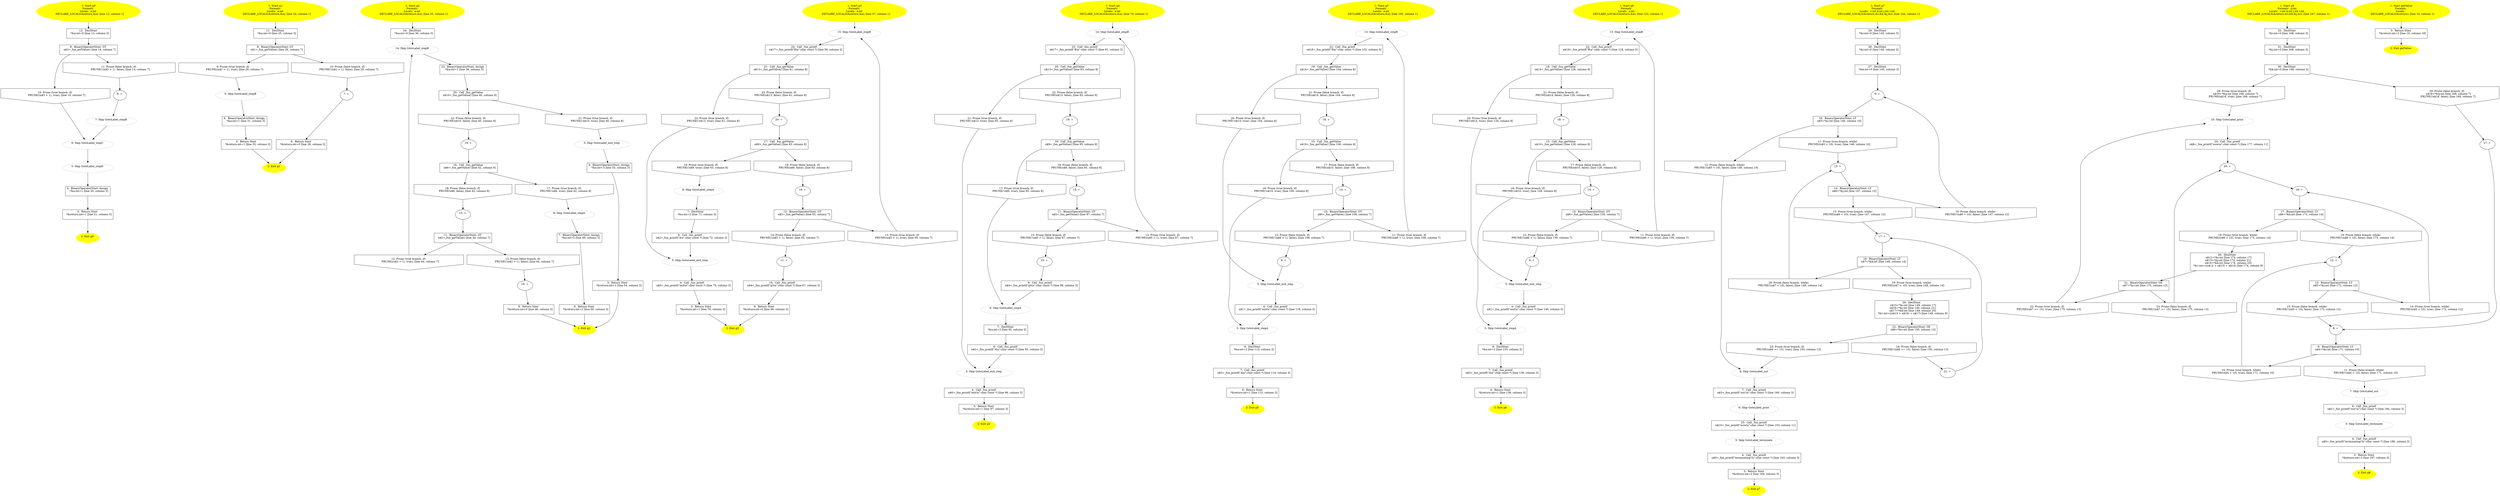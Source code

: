 /* @generated */
digraph cfg {
"g0.8ac829e3bb8338d74cfb45ebe834d8e1_1" [label="1: Start g0\nFormals: \nLocals:  a:int \n   DECLARE_LOCALS(&return,&a); [line 12, column 1]\n " color=yellow style=filled]
	

	 "g0.8ac829e3bb8338d74cfb45ebe834d8e1_1" -> "g0.8ac829e3bb8338d74cfb45ebe834d8e1_12" ;
"g0.8ac829e3bb8338d74cfb45ebe834d8e1_2" [label="2: Exit g0 \n  " color=yellow style=filled]
	

"g0.8ac829e3bb8338d74cfb45ebe834d8e1_3" [label="3:  Return Stmt \n   *&return:int=1 [line 21, column 3]\n " shape="box"]
	

	 "g0.8ac829e3bb8338d74cfb45ebe834d8e1_3" -> "g0.8ac829e3bb8338d74cfb45ebe834d8e1_2" ;
"g0.8ac829e3bb8338d74cfb45ebe834d8e1_4" [label="4:  BinaryOperatorStmt: Assign \n   *&a:int=1 [line 20, column 3]\n " shape="box"]
	

	 "g0.8ac829e3bb8338d74cfb45ebe834d8e1_4" -> "g0.8ac829e3bb8338d74cfb45ebe834d8e1_3" ;
"g0.8ac829e3bb8338d74cfb45ebe834d8e1_5" [label="5: Skip GotoLabel_stepD \n  " color="gray"]
	

	 "g0.8ac829e3bb8338d74cfb45ebe834d8e1_5" -> "g0.8ac829e3bb8338d74cfb45ebe834d8e1_4" ;
"g0.8ac829e3bb8338d74cfb45ebe834d8e1_6" [label="6: Skip GotoLabel_stepC \n  " color="gray"]
	

	 "g0.8ac829e3bb8338d74cfb45ebe834d8e1_6" -> "g0.8ac829e3bb8338d74cfb45ebe834d8e1_5" ;
"g0.8ac829e3bb8338d74cfb45ebe834d8e1_7" [label="7: Skip GotoLabel_stepB \n  " color="gray"]
	

	 "g0.8ac829e3bb8338d74cfb45ebe834d8e1_7" -> "g0.8ac829e3bb8338d74cfb45ebe834d8e1_6" ;
"g0.8ac829e3bb8338d74cfb45ebe834d8e1_8" [label="8: + \n  " ]
	

	 "g0.8ac829e3bb8338d74cfb45ebe834d8e1_8" -> "g0.8ac829e3bb8338d74cfb45ebe834d8e1_7" ;
"g0.8ac829e3bb8338d74cfb45ebe834d8e1_9" [label="9:  BinaryOperatorStmt: GT \n   n$3=_fun_getValue() [line 14, column 7]\n " shape="box"]
	

	 "g0.8ac829e3bb8338d74cfb45ebe834d8e1_9" -> "g0.8ac829e3bb8338d74cfb45ebe834d8e1_10" ;
	 "g0.8ac829e3bb8338d74cfb45ebe834d8e1_9" -> "g0.8ac829e3bb8338d74cfb45ebe834d8e1_11" ;
"g0.8ac829e3bb8338d74cfb45ebe834d8e1_10" [label="10: Prune (true branch, if) \n   PRUNE((n$3 > 1), true); [line 14, column 7]\n " shape="invhouse"]
	

	 "g0.8ac829e3bb8338d74cfb45ebe834d8e1_10" -> "g0.8ac829e3bb8338d74cfb45ebe834d8e1_6" ;
"g0.8ac829e3bb8338d74cfb45ebe834d8e1_11" [label="11: Prune (false branch, if) \n   PRUNE(!(n$3 > 1), false); [line 14, column 7]\n " shape="invhouse"]
	

	 "g0.8ac829e3bb8338d74cfb45ebe834d8e1_11" -> "g0.8ac829e3bb8338d74cfb45ebe834d8e1_8" ;
"g0.8ac829e3bb8338d74cfb45ebe834d8e1_12" [label="12:  DeclStmt \n   *&a:int=0 [line 13, column 3]\n " shape="box"]
	

	 "g0.8ac829e3bb8338d74cfb45ebe834d8e1_12" -> "g0.8ac829e3bb8338d74cfb45ebe834d8e1_9" ;
"g1.0120a4f9196a5f9eb9f523f31f914da7_1" [label="1: Start g1\nFormals: \nLocals:  a:int \n   DECLARE_LOCALS(&return,&a); [line 24, column 1]\n " color=yellow style=filled]
	

	 "g1.0120a4f9196a5f9eb9f523f31f914da7_1" -> "g1.0120a4f9196a5f9eb9f523f31f914da7_11" ;
"g1.0120a4f9196a5f9eb9f523f31f914da7_2" [label="2: Exit g1 \n  " color=yellow style=filled]
	

"g1.0120a4f9196a5f9eb9f523f31f914da7_3" [label="3:  Return Stmt \n   *&return:int=1 [line 32, column 3]\n " shape="box"]
	

	 "g1.0120a4f9196a5f9eb9f523f31f914da7_3" -> "g1.0120a4f9196a5f9eb9f523f31f914da7_2" ;
"g1.0120a4f9196a5f9eb9f523f31f914da7_4" [label="4:  BinaryOperatorStmt: Assign \n   *&a:int=1 [line 31, column 3]\n " shape="box"]
	

	 "g1.0120a4f9196a5f9eb9f523f31f914da7_4" -> "g1.0120a4f9196a5f9eb9f523f31f914da7_3" ;
"g1.0120a4f9196a5f9eb9f523f31f914da7_5" [label="5: Skip GotoLabel_stepB \n  " color="gray"]
	

	 "g1.0120a4f9196a5f9eb9f523f31f914da7_5" -> "g1.0120a4f9196a5f9eb9f523f31f914da7_4" ;
"g1.0120a4f9196a5f9eb9f523f31f914da7_6" [label="6:  Return Stmt \n   *&return:int=0 [line 28, column 3]\n " shape="box"]
	

	 "g1.0120a4f9196a5f9eb9f523f31f914da7_6" -> "g1.0120a4f9196a5f9eb9f523f31f914da7_2" ;
"g1.0120a4f9196a5f9eb9f523f31f914da7_7" [label="7: + \n  " ]
	

	 "g1.0120a4f9196a5f9eb9f523f31f914da7_7" -> "g1.0120a4f9196a5f9eb9f523f31f914da7_6" ;
"g1.0120a4f9196a5f9eb9f523f31f914da7_8" [label="8:  BinaryOperatorStmt: GT \n   n$1=_fun_getValue() [line 26, column 7]\n " shape="box"]
	

	 "g1.0120a4f9196a5f9eb9f523f31f914da7_8" -> "g1.0120a4f9196a5f9eb9f523f31f914da7_9" ;
	 "g1.0120a4f9196a5f9eb9f523f31f914da7_8" -> "g1.0120a4f9196a5f9eb9f523f31f914da7_10" ;
"g1.0120a4f9196a5f9eb9f523f31f914da7_9" [label="9: Prune (true branch, if) \n   PRUNE((n$1 > 1), true); [line 26, column 7]\n " shape="invhouse"]
	

	 "g1.0120a4f9196a5f9eb9f523f31f914da7_9" -> "g1.0120a4f9196a5f9eb9f523f31f914da7_5" ;
"g1.0120a4f9196a5f9eb9f523f31f914da7_10" [label="10: Prune (false branch, if) \n   PRUNE(!(n$1 > 1), false); [line 26, column 7]\n " shape="invhouse"]
	

	 "g1.0120a4f9196a5f9eb9f523f31f914da7_10" -> "g1.0120a4f9196a5f9eb9f523f31f914da7_7" ;
"g1.0120a4f9196a5f9eb9f523f31f914da7_11" [label="11:  DeclStmt \n   *&a:int=0 [line 25, column 3]\n " shape="box"]
	

	 "g1.0120a4f9196a5f9eb9f523f31f914da7_11" -> "g1.0120a4f9196a5f9eb9f523f31f914da7_8" ;
"g2.e1c80488853d86ab9d6decfe30d8930f_1" [label="1: Start g2\nFormals: \nLocals:  a:int \n   DECLARE_LOCALS(&return,&a); [line 35, column 1]\n " color=yellow style=filled]
	

	 "g2.e1c80488853d86ab9d6decfe30d8930f_1" -> "g2.e1c80488853d86ab9d6decfe30d8930f_24" ;
"g2.e1c80488853d86ab9d6decfe30d8930f_2" [label="2: Exit g2 \n  " color=yellow style=filled]
	

"g2.e1c80488853d86ab9d6decfe30d8930f_3" [label="3:  Return Stmt \n   *&return:int=1 [line 54, column 3]\n " shape="box"]
	

	 "g2.e1c80488853d86ab9d6decfe30d8930f_3" -> "g2.e1c80488853d86ab9d6decfe30d8930f_2" ;
"g2.e1c80488853d86ab9d6decfe30d8930f_4" [label="4:  BinaryOperatorStmt: Assign \n   *&a:int=3 [line 53, column 3]\n " shape="box"]
	

	 "g2.e1c80488853d86ab9d6decfe30d8930f_4" -> "g2.e1c80488853d86ab9d6decfe30d8930f_3" ;
"g2.e1c80488853d86ab9d6decfe30d8930f_5" [label="5: Skip GotoLabel_exit_step \n  " color="gray"]
	

	 "g2.e1c80488853d86ab9d6decfe30d8930f_5" -> "g2.e1c80488853d86ab9d6decfe30d8930f_4" ;
"g2.e1c80488853d86ab9d6decfe30d8930f_6" [label="6:  Return Stmt \n   *&return:int=2 [line 50, column 3]\n " shape="box"]
	

	 "g2.e1c80488853d86ab9d6decfe30d8930f_6" -> "g2.e1c80488853d86ab9d6decfe30d8930f_2" ;
"g2.e1c80488853d86ab9d6decfe30d8930f_7" [label="7:  BinaryOperatorStmt: Assign \n   *&a:int=2 [line 49, column 3]\n " shape="box"]
	

	 "g2.e1c80488853d86ab9d6decfe30d8930f_7" -> "g2.e1c80488853d86ab9d6decfe30d8930f_6" ;
"g2.e1c80488853d86ab9d6decfe30d8930f_8" [label="8: Skip GotoLabel_stepA \n  " color="gray"]
	

	 "g2.e1c80488853d86ab9d6decfe30d8930f_8" -> "g2.e1c80488853d86ab9d6decfe30d8930f_7" ;
"g2.e1c80488853d86ab9d6decfe30d8930f_9" [label="9:  Return Stmt \n   *&return:int=0 [line 46, column 3]\n " shape="box"]
	

	 "g2.e1c80488853d86ab9d6decfe30d8930f_9" -> "g2.e1c80488853d86ab9d6decfe30d8930f_2" ;
"g2.e1c80488853d86ab9d6decfe30d8930f_10" [label="10: + \n  " ]
	

	 "g2.e1c80488853d86ab9d6decfe30d8930f_10" -> "g2.e1c80488853d86ab9d6decfe30d8930f_9" ;
"g2.e1c80488853d86ab9d6decfe30d8930f_11" [label="11:  BinaryOperatorStmt: GT \n   n$2=_fun_getValue() [line 44, column 7]\n " shape="box"]
	

	 "g2.e1c80488853d86ab9d6decfe30d8930f_11" -> "g2.e1c80488853d86ab9d6decfe30d8930f_12" ;
	 "g2.e1c80488853d86ab9d6decfe30d8930f_11" -> "g2.e1c80488853d86ab9d6decfe30d8930f_13" ;
"g2.e1c80488853d86ab9d6decfe30d8930f_12" [label="12: Prune (true branch, if) \n   PRUNE((n$2 > 1), true); [line 44, column 7]\n " shape="invhouse"]
	

	 "g2.e1c80488853d86ab9d6decfe30d8930f_12" -> "g2.e1c80488853d86ab9d6decfe30d8930f_14" ;
"g2.e1c80488853d86ab9d6decfe30d8930f_13" [label="13: Prune (false branch, if) \n   PRUNE(!(n$2 > 1), false); [line 44, column 7]\n " shape="invhouse"]
	

	 "g2.e1c80488853d86ab9d6decfe30d8930f_13" -> "g2.e1c80488853d86ab9d6decfe30d8930f_10" ;
"g2.e1c80488853d86ab9d6decfe30d8930f_14" [label="14: Skip GotoLabel_stepB \n  " color="gray"]
	

	 "g2.e1c80488853d86ab9d6decfe30d8930f_14" -> "g2.e1c80488853d86ab9d6decfe30d8930f_23" ;
"g2.e1c80488853d86ab9d6decfe30d8930f_15" [label="15: + \n  " ]
	

	 "g2.e1c80488853d86ab9d6decfe30d8930f_15" -> "g2.e1c80488853d86ab9d6decfe30d8930f_11" ;
"g2.e1c80488853d86ab9d6decfe30d8930f_16" [label="16:  Call _fun_getValue \n   n$6=_fun_getValue() [line 42, column 8]\n " shape="box"]
	

	 "g2.e1c80488853d86ab9d6decfe30d8930f_16" -> "g2.e1c80488853d86ab9d6decfe30d8930f_17" ;
	 "g2.e1c80488853d86ab9d6decfe30d8930f_16" -> "g2.e1c80488853d86ab9d6decfe30d8930f_18" ;
"g2.e1c80488853d86ab9d6decfe30d8930f_17" [label="17: Prune (true branch, if) \n   PRUNE(!n$6, true); [line 42, column 8]\n " shape="invhouse"]
	

	 "g2.e1c80488853d86ab9d6decfe30d8930f_17" -> "g2.e1c80488853d86ab9d6decfe30d8930f_8" ;
"g2.e1c80488853d86ab9d6decfe30d8930f_18" [label="18: Prune (false branch, if) \n   PRUNE(n$6, false); [line 42, column 8]\n " shape="invhouse"]
	

	 "g2.e1c80488853d86ab9d6decfe30d8930f_18" -> "g2.e1c80488853d86ab9d6decfe30d8930f_15" ;
"g2.e1c80488853d86ab9d6decfe30d8930f_19" [label="19: + \n  " ]
	

	 "g2.e1c80488853d86ab9d6decfe30d8930f_19" -> "g2.e1c80488853d86ab9d6decfe30d8930f_16" ;
"g2.e1c80488853d86ab9d6decfe30d8930f_20" [label="20:  Call _fun_getValue \n   n$10=_fun_getValue() [line 40, column 8]\n " shape="box"]
	

	 "g2.e1c80488853d86ab9d6decfe30d8930f_20" -> "g2.e1c80488853d86ab9d6decfe30d8930f_21" ;
	 "g2.e1c80488853d86ab9d6decfe30d8930f_20" -> "g2.e1c80488853d86ab9d6decfe30d8930f_22" ;
"g2.e1c80488853d86ab9d6decfe30d8930f_21" [label="21: Prune (true branch, if) \n   PRUNE(!n$10, true); [line 40, column 8]\n " shape="invhouse"]
	

	 "g2.e1c80488853d86ab9d6decfe30d8930f_21" -> "g2.e1c80488853d86ab9d6decfe30d8930f_5" ;
"g2.e1c80488853d86ab9d6decfe30d8930f_22" [label="22: Prune (false branch, if) \n   PRUNE(n$10, false); [line 40, column 8]\n " shape="invhouse"]
	

	 "g2.e1c80488853d86ab9d6decfe30d8930f_22" -> "g2.e1c80488853d86ab9d6decfe30d8930f_19" ;
"g2.e1c80488853d86ab9d6decfe30d8930f_23" [label="23:  BinaryOperatorStmt: Assign \n   *&a:int=1 [line 38, column 3]\n " shape="box"]
	

	 "g2.e1c80488853d86ab9d6decfe30d8930f_23" -> "g2.e1c80488853d86ab9d6decfe30d8930f_20" ;
"g2.e1c80488853d86ab9d6decfe30d8930f_24" [label="24:  DeclStmt \n   *&a:int=0 [line 36, column 3]\n " shape="box"]
	

	 "g2.e1c80488853d86ab9d6decfe30d8930f_24" -> "g2.e1c80488853d86ab9d6decfe30d8930f_14" ;
"g3.8a9fd7dfda802921fdc4079f9a528ce8_1" [label="1: Start g3\nFormals: \nLocals:  a:int \n   DECLARE_LOCALS(&return,&a); [line 57, column 1]\n " color=yellow style=filled]
	

	 "g3.8a9fd7dfda802921fdc4079f9a528ce8_1" -> "g3.8a9fd7dfda802921fdc4079f9a528ce8_15" ;
"g3.8a9fd7dfda802921fdc4079f9a528ce8_2" [label="2: Exit g3 \n  " color=yellow style=filled]
	

"g3.8a9fd7dfda802921fdc4079f9a528ce8_3" [label="3:  Return Stmt \n   *&return:int=1 [line 76, column 3]\n " shape="box"]
	

	 "g3.8a9fd7dfda802921fdc4079f9a528ce8_3" -> "g3.8a9fd7dfda802921fdc4079f9a528ce8_2" ;
"g3.8a9fd7dfda802921fdc4079f9a528ce8_4" [label="4:  Call _fun_printf \n   n$0=_fun_printf(\"exit\\n\":char const *) [line 75, column 3]\n " shape="box"]
	

	 "g3.8a9fd7dfda802921fdc4079f9a528ce8_4" -> "g3.8a9fd7dfda802921fdc4079f9a528ce8_3" ;
"g3.8a9fd7dfda802921fdc4079f9a528ce8_5" [label="5: Skip GotoLabel_exit_step \n  " color="gray"]
	

	 "g3.8a9fd7dfda802921fdc4079f9a528ce8_5" -> "g3.8a9fd7dfda802921fdc4079f9a528ce8_4" ;
"g3.8a9fd7dfda802921fdc4079f9a528ce8_6" [label="6:  Call _fun_printf \n   n$2=_fun_printf(\"A\\n\":char const *) [line 72, column 3]\n " shape="box"]
	

	 "g3.8a9fd7dfda802921fdc4079f9a528ce8_6" -> "g3.8a9fd7dfda802921fdc4079f9a528ce8_5" ;
"g3.8a9fd7dfda802921fdc4079f9a528ce8_7" [label="7:  DeclStmt \n   *&a:int=2 [line 71, column 3]\n " shape="box"]
	

	 "g3.8a9fd7dfda802921fdc4079f9a528ce8_7" -> "g3.8a9fd7dfda802921fdc4079f9a528ce8_6" ;
"g3.8a9fd7dfda802921fdc4079f9a528ce8_8" [label="8: Skip GotoLabel_stepA \n  " color="gray"]
	

	 "g3.8a9fd7dfda802921fdc4079f9a528ce8_8" -> "g3.8a9fd7dfda802921fdc4079f9a528ce8_7" ;
"g3.8a9fd7dfda802921fdc4079f9a528ce8_9" [label="9:  Return Stmt \n   *&return:int=0 [line 68, column 3]\n " shape="box"]
	

	 "g3.8a9fd7dfda802921fdc4079f9a528ce8_9" -> "g3.8a9fd7dfda802921fdc4079f9a528ce8_2" ;
"g3.8a9fd7dfda802921fdc4079f9a528ce8_10" [label="10:  Call _fun_printf \n   n$4=_fun_printf(\"g3\\n\":char const *) [line 67, column 3]\n " shape="box"]
	

	 "g3.8a9fd7dfda802921fdc4079f9a528ce8_10" -> "g3.8a9fd7dfda802921fdc4079f9a528ce8_9" ;
"g3.8a9fd7dfda802921fdc4079f9a528ce8_11" [label="11: + \n  " ]
	

	 "g3.8a9fd7dfda802921fdc4079f9a528ce8_11" -> "g3.8a9fd7dfda802921fdc4079f9a528ce8_10" ;
"g3.8a9fd7dfda802921fdc4079f9a528ce8_12" [label="12:  BinaryOperatorStmt: GT \n   n$5=_fun_getValue() [line 65, column 7]\n " shape="box"]
	

	 "g3.8a9fd7dfda802921fdc4079f9a528ce8_12" -> "g3.8a9fd7dfda802921fdc4079f9a528ce8_13" ;
	 "g3.8a9fd7dfda802921fdc4079f9a528ce8_12" -> "g3.8a9fd7dfda802921fdc4079f9a528ce8_14" ;
"g3.8a9fd7dfda802921fdc4079f9a528ce8_13" [label="13: Prune (true branch, if) \n   PRUNE((n$5 > 1), true); [line 65, column 7]\n " shape="invhouse"]
	

	 "g3.8a9fd7dfda802921fdc4079f9a528ce8_13" -> "g3.8a9fd7dfda802921fdc4079f9a528ce8_15" ;
"g3.8a9fd7dfda802921fdc4079f9a528ce8_14" [label="14: Prune (false branch, if) \n   PRUNE(!(n$5 > 1), false); [line 65, column 7]\n " shape="invhouse"]
	

	 "g3.8a9fd7dfda802921fdc4079f9a528ce8_14" -> "g3.8a9fd7dfda802921fdc4079f9a528ce8_11" ;
"g3.8a9fd7dfda802921fdc4079f9a528ce8_15" [label="15: Skip GotoLabel_stepB \n  " color="gray"]
	

	 "g3.8a9fd7dfda802921fdc4079f9a528ce8_15" -> "g3.8a9fd7dfda802921fdc4079f9a528ce8_24" ;
"g3.8a9fd7dfda802921fdc4079f9a528ce8_16" [label="16: + \n  " ]
	

	 "g3.8a9fd7dfda802921fdc4079f9a528ce8_16" -> "g3.8a9fd7dfda802921fdc4079f9a528ce8_12" ;
"g3.8a9fd7dfda802921fdc4079f9a528ce8_17" [label="17:  Call _fun_getValue \n   n$9=_fun_getValue() [line 63, column 8]\n " shape="box"]
	

	 "g3.8a9fd7dfda802921fdc4079f9a528ce8_17" -> "g3.8a9fd7dfda802921fdc4079f9a528ce8_18" ;
	 "g3.8a9fd7dfda802921fdc4079f9a528ce8_17" -> "g3.8a9fd7dfda802921fdc4079f9a528ce8_19" ;
"g3.8a9fd7dfda802921fdc4079f9a528ce8_18" [label="18: Prune (true branch, if) \n   PRUNE(!n$9, true); [line 63, column 8]\n " shape="invhouse"]
	

	 "g3.8a9fd7dfda802921fdc4079f9a528ce8_18" -> "g3.8a9fd7dfda802921fdc4079f9a528ce8_8" ;
"g3.8a9fd7dfda802921fdc4079f9a528ce8_19" [label="19: Prune (false branch, if) \n   PRUNE(n$9, false); [line 63, column 8]\n " shape="invhouse"]
	

	 "g3.8a9fd7dfda802921fdc4079f9a528ce8_19" -> "g3.8a9fd7dfda802921fdc4079f9a528ce8_16" ;
"g3.8a9fd7dfda802921fdc4079f9a528ce8_20" [label="20: + \n  " ]
	

	 "g3.8a9fd7dfda802921fdc4079f9a528ce8_20" -> "g3.8a9fd7dfda802921fdc4079f9a528ce8_17" ;
"g3.8a9fd7dfda802921fdc4079f9a528ce8_21" [label="21:  Call _fun_getValue \n   n$13=_fun_getValue() [line 61, column 8]\n " shape="box"]
	

	 "g3.8a9fd7dfda802921fdc4079f9a528ce8_21" -> "g3.8a9fd7dfda802921fdc4079f9a528ce8_22" ;
	 "g3.8a9fd7dfda802921fdc4079f9a528ce8_21" -> "g3.8a9fd7dfda802921fdc4079f9a528ce8_23" ;
"g3.8a9fd7dfda802921fdc4079f9a528ce8_22" [label="22: Prune (true branch, if) \n   PRUNE(!n$13, true); [line 61, column 8]\n " shape="invhouse"]
	

	 "g3.8a9fd7dfda802921fdc4079f9a528ce8_22" -> "g3.8a9fd7dfda802921fdc4079f9a528ce8_5" ;
"g3.8a9fd7dfda802921fdc4079f9a528ce8_23" [label="23: Prune (false branch, if) \n   PRUNE(n$13, false); [line 61, column 8]\n " shape="invhouse"]
	

	 "g3.8a9fd7dfda802921fdc4079f9a528ce8_23" -> "g3.8a9fd7dfda802921fdc4079f9a528ce8_20" ;
"g3.8a9fd7dfda802921fdc4079f9a528ce8_24" [label="24:  Call _fun_printf \n   n$17=_fun_printf(\"B\\n\":char const *) [line 59, column 3]\n " shape="box"]
	

	 "g3.8a9fd7dfda802921fdc4079f9a528ce8_24" -> "g3.8a9fd7dfda802921fdc4079f9a528ce8_21" ;
"g4.b0b5c8f28ad7834e70a958a8882fa59a_1" [label="1: Start g4\nFormals: \nLocals:  a:int \n   DECLARE_LOCALS(&return,&a); [line 79, column 1]\n " color=yellow style=filled]
	

	 "g4.b0b5c8f28ad7834e70a958a8882fa59a_1" -> "g4.b0b5c8f28ad7834e70a958a8882fa59a_14" ;
"g4.b0b5c8f28ad7834e70a958a8882fa59a_2" [label="2: Exit g4 \n  " color=yellow style=filled]
	

"g4.b0b5c8f28ad7834e70a958a8882fa59a_3" [label="3:  Return Stmt \n   *&return:int=1 [line 97, column 3]\n " shape="box"]
	

	 "g4.b0b5c8f28ad7834e70a958a8882fa59a_3" -> "g4.b0b5c8f28ad7834e70a958a8882fa59a_2" ;
"g4.b0b5c8f28ad7834e70a958a8882fa59a_4" [label="4:  Call _fun_printf \n   n$0=_fun_printf(\"exit\\n\":char const *) [line 96, column 3]\n " shape="box"]
	

	 "g4.b0b5c8f28ad7834e70a958a8882fa59a_4" -> "g4.b0b5c8f28ad7834e70a958a8882fa59a_3" ;
"g4.b0b5c8f28ad7834e70a958a8882fa59a_5" [label="5: Skip GotoLabel_exit_step \n  " color="gray"]
	

	 "g4.b0b5c8f28ad7834e70a958a8882fa59a_5" -> "g4.b0b5c8f28ad7834e70a958a8882fa59a_4" ;
"g4.b0b5c8f28ad7834e70a958a8882fa59a_6" [label="6:  Call _fun_printf \n   n$2=_fun_printf(\"A\\n\":char const *) [line 93, column 3]\n " shape="box"]
	

	 "g4.b0b5c8f28ad7834e70a958a8882fa59a_6" -> "g4.b0b5c8f28ad7834e70a958a8882fa59a_5" ;
"g4.b0b5c8f28ad7834e70a958a8882fa59a_7" [label="7:  DeclStmt \n   *&a:int=2 [line 92, column 3]\n " shape="box"]
	

	 "g4.b0b5c8f28ad7834e70a958a8882fa59a_7" -> "g4.b0b5c8f28ad7834e70a958a8882fa59a_6" ;
"g4.b0b5c8f28ad7834e70a958a8882fa59a_8" [label="8: Skip GotoLabel_stepA \n  " color="gray"]
	

	 "g4.b0b5c8f28ad7834e70a958a8882fa59a_8" -> "g4.b0b5c8f28ad7834e70a958a8882fa59a_7" ;
"g4.b0b5c8f28ad7834e70a958a8882fa59a_9" [label="9:  Call _fun_printf \n   n$4=_fun_printf(\"g4\\n\":char const *) [line 89, column 3]\n " shape="box"]
	

	 "g4.b0b5c8f28ad7834e70a958a8882fa59a_9" -> "g4.b0b5c8f28ad7834e70a958a8882fa59a_8" ;
"g4.b0b5c8f28ad7834e70a958a8882fa59a_10" [label="10: + \n  " ]
	

	 "g4.b0b5c8f28ad7834e70a958a8882fa59a_10" -> "g4.b0b5c8f28ad7834e70a958a8882fa59a_9" ;
"g4.b0b5c8f28ad7834e70a958a8882fa59a_11" [label="11:  BinaryOperatorStmt: GT \n   n$5=_fun_getValue() [line 87, column 7]\n " shape="box"]
	

	 "g4.b0b5c8f28ad7834e70a958a8882fa59a_11" -> "g4.b0b5c8f28ad7834e70a958a8882fa59a_12" ;
	 "g4.b0b5c8f28ad7834e70a958a8882fa59a_11" -> "g4.b0b5c8f28ad7834e70a958a8882fa59a_13" ;
"g4.b0b5c8f28ad7834e70a958a8882fa59a_12" [label="12: Prune (true branch, if) \n   PRUNE((n$5 > 1), true); [line 87, column 7]\n " shape="invhouse"]
	

	 "g4.b0b5c8f28ad7834e70a958a8882fa59a_12" -> "g4.b0b5c8f28ad7834e70a958a8882fa59a_14" ;
"g4.b0b5c8f28ad7834e70a958a8882fa59a_13" [label="13: Prune (false branch, if) \n   PRUNE(!(n$5 > 1), false); [line 87, column 7]\n " shape="invhouse"]
	

	 "g4.b0b5c8f28ad7834e70a958a8882fa59a_13" -> "g4.b0b5c8f28ad7834e70a958a8882fa59a_10" ;
"g4.b0b5c8f28ad7834e70a958a8882fa59a_14" [label="14: Skip GotoLabel_stepB \n  " color="gray"]
	

	 "g4.b0b5c8f28ad7834e70a958a8882fa59a_14" -> "g4.b0b5c8f28ad7834e70a958a8882fa59a_23" ;
"g4.b0b5c8f28ad7834e70a958a8882fa59a_15" [label="15: + \n  " ]
	

	 "g4.b0b5c8f28ad7834e70a958a8882fa59a_15" -> "g4.b0b5c8f28ad7834e70a958a8882fa59a_11" ;
"g4.b0b5c8f28ad7834e70a958a8882fa59a_16" [label="16:  Call _fun_getValue \n   n$9=_fun_getValue() [line 85, column 8]\n " shape="box"]
	

	 "g4.b0b5c8f28ad7834e70a958a8882fa59a_16" -> "g4.b0b5c8f28ad7834e70a958a8882fa59a_17" ;
	 "g4.b0b5c8f28ad7834e70a958a8882fa59a_16" -> "g4.b0b5c8f28ad7834e70a958a8882fa59a_18" ;
"g4.b0b5c8f28ad7834e70a958a8882fa59a_17" [label="17: Prune (true branch, if) \n   PRUNE(!n$9, true); [line 85, column 8]\n " shape="invhouse"]
	

	 "g4.b0b5c8f28ad7834e70a958a8882fa59a_17" -> "g4.b0b5c8f28ad7834e70a958a8882fa59a_8" ;
"g4.b0b5c8f28ad7834e70a958a8882fa59a_18" [label="18: Prune (false branch, if) \n   PRUNE(n$9, false); [line 85, column 8]\n " shape="invhouse"]
	

	 "g4.b0b5c8f28ad7834e70a958a8882fa59a_18" -> "g4.b0b5c8f28ad7834e70a958a8882fa59a_15" ;
"g4.b0b5c8f28ad7834e70a958a8882fa59a_19" [label="19: + \n  " ]
	

	 "g4.b0b5c8f28ad7834e70a958a8882fa59a_19" -> "g4.b0b5c8f28ad7834e70a958a8882fa59a_16" ;
"g4.b0b5c8f28ad7834e70a958a8882fa59a_20" [label="20:  Call _fun_getValue \n   n$13=_fun_getValue() [line 83, column 8]\n " shape="box"]
	

	 "g4.b0b5c8f28ad7834e70a958a8882fa59a_20" -> "g4.b0b5c8f28ad7834e70a958a8882fa59a_21" ;
	 "g4.b0b5c8f28ad7834e70a958a8882fa59a_20" -> "g4.b0b5c8f28ad7834e70a958a8882fa59a_22" ;
"g4.b0b5c8f28ad7834e70a958a8882fa59a_21" [label="21: Prune (true branch, if) \n   PRUNE(!n$13, true); [line 83, column 8]\n " shape="invhouse"]
	

	 "g4.b0b5c8f28ad7834e70a958a8882fa59a_21" -> "g4.b0b5c8f28ad7834e70a958a8882fa59a_5" ;
"g4.b0b5c8f28ad7834e70a958a8882fa59a_22" [label="22: Prune (false branch, if) \n   PRUNE(n$13, false); [line 83, column 8]\n " shape="invhouse"]
	

	 "g4.b0b5c8f28ad7834e70a958a8882fa59a_22" -> "g4.b0b5c8f28ad7834e70a958a8882fa59a_19" ;
"g4.b0b5c8f28ad7834e70a958a8882fa59a_23" [label="23:  Call _fun_printf \n   n$17=_fun_printf(\"B\\n\":char const *) [line 81, column 3]\n " shape="box"]
	

	 "g4.b0b5c8f28ad7834e70a958a8882fa59a_23" -> "g4.b0b5c8f28ad7834e70a958a8882fa59a_20" ;
"g5.37c965a8d6d7bec292c7b11ff315d9ea_1" [label="1: Start g5\nFormals: \nLocals:  a:int \n   DECLARE_LOCALS(&return,&a); [line 100, column 1]\n " color=yellow style=filled]
	

	 "g5.37c965a8d6d7bec292c7b11ff315d9ea_1" -> "g5.37c965a8d6d7bec292c7b11ff315d9ea_13" ;
"g5.37c965a8d6d7bec292c7b11ff315d9ea_2" [label="2: Exit g5 \n  " color=yellow style=filled]
	

"g5.37c965a8d6d7bec292c7b11ff315d9ea_3" [label="3: Skip GotoLabel_stepA \n  " color="gray"]
	

	 "g5.37c965a8d6d7bec292c7b11ff315d9ea_3" -> "g5.37c965a8d6d7bec292c7b11ff315d9ea_8" ;
"g5.37c965a8d6d7bec292c7b11ff315d9ea_4" [label="4:  Call _fun_printf \n   n$1=_fun_printf(\"exit\\n\":char const *) [line 118, column 3]\n " shape="box"]
	

	 "g5.37c965a8d6d7bec292c7b11ff315d9ea_4" -> "g5.37c965a8d6d7bec292c7b11ff315d9ea_3" ;
"g5.37c965a8d6d7bec292c7b11ff315d9ea_5" [label="5: Skip GotoLabel_exit_step \n  " color="gray"]
	

	 "g5.37c965a8d6d7bec292c7b11ff315d9ea_5" -> "g5.37c965a8d6d7bec292c7b11ff315d9ea_4" ;
"g5.37c965a8d6d7bec292c7b11ff315d9ea_6" [label="6:  Return Stmt \n   *&return:int=1 [line 115, column 3]\n " shape="box"]
	

	 "g5.37c965a8d6d7bec292c7b11ff315d9ea_6" -> "g5.37c965a8d6d7bec292c7b11ff315d9ea_2" ;
"g5.37c965a8d6d7bec292c7b11ff315d9ea_7" [label="7:  Call _fun_printf \n   n$3=_fun_printf(\"A\\n\":char const *) [line 114, column 3]\n " shape="box"]
	

	 "g5.37c965a8d6d7bec292c7b11ff315d9ea_7" -> "g5.37c965a8d6d7bec292c7b11ff315d9ea_6" ;
"g5.37c965a8d6d7bec292c7b11ff315d9ea_8" [label="8:  DeclStmt \n   *&a:int=2 [line 113, column 3]\n " shape="box"]
	

	 "g5.37c965a8d6d7bec292c7b11ff315d9ea_8" -> "g5.37c965a8d6d7bec292c7b11ff315d9ea_7" ;
"g5.37c965a8d6d7bec292c7b11ff315d9ea_9" [label="9: + \n  " ]
	

	 "g5.37c965a8d6d7bec292c7b11ff315d9ea_9" -> "g5.37c965a8d6d7bec292c7b11ff315d9ea_5" ;
"g5.37c965a8d6d7bec292c7b11ff315d9ea_10" [label="10:  BinaryOperatorStmt: GT \n   n$6=_fun_getValue() [line 108, column 7]\n " shape="box"]
	

	 "g5.37c965a8d6d7bec292c7b11ff315d9ea_10" -> "g5.37c965a8d6d7bec292c7b11ff315d9ea_11" ;
	 "g5.37c965a8d6d7bec292c7b11ff315d9ea_10" -> "g5.37c965a8d6d7bec292c7b11ff315d9ea_12" ;
"g5.37c965a8d6d7bec292c7b11ff315d9ea_11" [label="11: Prune (true branch, if) \n   PRUNE((n$6 > 1), true); [line 108, column 7]\n " shape="invhouse"]
	

	 "g5.37c965a8d6d7bec292c7b11ff315d9ea_11" -> "g5.37c965a8d6d7bec292c7b11ff315d9ea_13" ;
"g5.37c965a8d6d7bec292c7b11ff315d9ea_12" [label="12: Prune (false branch, if) \n   PRUNE(!(n$6 > 1), false); [line 108, column 7]\n " shape="invhouse"]
	

	 "g5.37c965a8d6d7bec292c7b11ff315d9ea_12" -> "g5.37c965a8d6d7bec292c7b11ff315d9ea_9" ;
"g5.37c965a8d6d7bec292c7b11ff315d9ea_13" [label="13: Skip GotoLabel_stepB \n  " color="gray"]
	

	 "g5.37c965a8d6d7bec292c7b11ff315d9ea_13" -> "g5.37c965a8d6d7bec292c7b11ff315d9ea_22" ;
"g5.37c965a8d6d7bec292c7b11ff315d9ea_14" [label="14: + \n  " ]
	

	 "g5.37c965a8d6d7bec292c7b11ff315d9ea_14" -> "g5.37c965a8d6d7bec292c7b11ff315d9ea_10" ;
"g5.37c965a8d6d7bec292c7b11ff315d9ea_15" [label="15:  Call _fun_getValue \n   n$10=_fun_getValue() [line 106, column 8]\n " shape="box"]
	

	 "g5.37c965a8d6d7bec292c7b11ff315d9ea_15" -> "g5.37c965a8d6d7bec292c7b11ff315d9ea_16" ;
	 "g5.37c965a8d6d7bec292c7b11ff315d9ea_15" -> "g5.37c965a8d6d7bec292c7b11ff315d9ea_17" ;
"g5.37c965a8d6d7bec292c7b11ff315d9ea_16" [label="16: Prune (true branch, if) \n   PRUNE(!n$10, true); [line 106, column 8]\n " shape="invhouse"]
	

	 "g5.37c965a8d6d7bec292c7b11ff315d9ea_16" -> "g5.37c965a8d6d7bec292c7b11ff315d9ea_3" ;
"g5.37c965a8d6d7bec292c7b11ff315d9ea_17" [label="17: Prune (false branch, if) \n   PRUNE(n$10, false); [line 106, column 8]\n " shape="invhouse"]
	

	 "g5.37c965a8d6d7bec292c7b11ff315d9ea_17" -> "g5.37c965a8d6d7bec292c7b11ff315d9ea_14" ;
"g5.37c965a8d6d7bec292c7b11ff315d9ea_18" [label="18: + \n  " ]
	

	 "g5.37c965a8d6d7bec292c7b11ff315d9ea_18" -> "g5.37c965a8d6d7bec292c7b11ff315d9ea_15" ;
"g5.37c965a8d6d7bec292c7b11ff315d9ea_19" [label="19:  Call _fun_getValue \n   n$14=_fun_getValue() [line 104, column 8]\n " shape="box"]
	

	 "g5.37c965a8d6d7bec292c7b11ff315d9ea_19" -> "g5.37c965a8d6d7bec292c7b11ff315d9ea_20" ;
	 "g5.37c965a8d6d7bec292c7b11ff315d9ea_19" -> "g5.37c965a8d6d7bec292c7b11ff315d9ea_21" ;
"g5.37c965a8d6d7bec292c7b11ff315d9ea_20" [label="20: Prune (true branch, if) \n   PRUNE(!n$14, true); [line 104, column 8]\n " shape="invhouse"]
	

	 "g5.37c965a8d6d7bec292c7b11ff315d9ea_20" -> "g5.37c965a8d6d7bec292c7b11ff315d9ea_5" ;
"g5.37c965a8d6d7bec292c7b11ff315d9ea_21" [label="21: Prune (false branch, if) \n   PRUNE(n$14, false); [line 104, column 8]\n " shape="invhouse"]
	

	 "g5.37c965a8d6d7bec292c7b11ff315d9ea_21" -> "g5.37c965a8d6d7bec292c7b11ff315d9ea_18" ;
"g5.37c965a8d6d7bec292c7b11ff315d9ea_22" [label="22:  Call _fun_printf \n   n$18=_fun_printf(\"B\\n\":char const *) [line 102, column 3]\n " shape="box"]
	

	 "g5.37c965a8d6d7bec292c7b11ff315d9ea_22" -> "g5.37c965a8d6d7bec292c7b11ff315d9ea_19" ;
"g6.4a4314ef967aad20a9e7c423bc16e39c_1" [label="1: Start g6\nFormals: \nLocals:  a:int \n   DECLARE_LOCALS(&return,&a); [line 122, column 1]\n " color=yellow style=filled]
	

	 "g6.4a4314ef967aad20a9e7c423bc16e39c_1" -> "g6.4a4314ef967aad20a9e7c423bc16e39c_13" ;
"g6.4a4314ef967aad20a9e7c423bc16e39c_2" [label="2: Exit g6 \n  " color=yellow style=filled]
	

"g6.4a4314ef967aad20a9e7c423bc16e39c_3" [label="3: Skip GotoLabel_stepA \n  " color="gray"]
	

	 "g6.4a4314ef967aad20a9e7c423bc16e39c_3" -> "g6.4a4314ef967aad20a9e7c423bc16e39c_8" ;
"g6.4a4314ef967aad20a9e7c423bc16e39c_4" [label="4:  Call _fun_printf \n   n$1=_fun_printf(\"exit\\n\":char const *) [line 140, column 3]\n " shape="box"]
	

	 "g6.4a4314ef967aad20a9e7c423bc16e39c_4" -> "g6.4a4314ef967aad20a9e7c423bc16e39c_3" ;
"g6.4a4314ef967aad20a9e7c423bc16e39c_5" [label="5: Skip GotoLabel_exit_step \n  " color="gray"]
	

	 "g6.4a4314ef967aad20a9e7c423bc16e39c_5" -> "g6.4a4314ef967aad20a9e7c423bc16e39c_4" ;
"g6.4a4314ef967aad20a9e7c423bc16e39c_6" [label="6:  Return Stmt \n   *&return:int=1 [line 138, column 3]\n " shape="box"]
	

	 "g6.4a4314ef967aad20a9e7c423bc16e39c_6" -> "g6.4a4314ef967aad20a9e7c423bc16e39c_2" ;
"g6.4a4314ef967aad20a9e7c423bc16e39c_7" [label="7:  Call _fun_printf \n   n$3=_fun_printf(\"A\\n\":char const *) [line 136, column 3]\n " shape="box"]
	

	 "g6.4a4314ef967aad20a9e7c423bc16e39c_7" -> "g6.4a4314ef967aad20a9e7c423bc16e39c_6" ;
"g6.4a4314ef967aad20a9e7c423bc16e39c_8" [label="8:  DeclStmt \n   *&a:int=2 [line 135, column 3]\n " shape="box"]
	

	 "g6.4a4314ef967aad20a9e7c423bc16e39c_8" -> "g6.4a4314ef967aad20a9e7c423bc16e39c_7" ;
"g6.4a4314ef967aad20a9e7c423bc16e39c_9" [label="9: + \n  " ]
	

	 "g6.4a4314ef967aad20a9e7c423bc16e39c_9" -> "g6.4a4314ef967aad20a9e7c423bc16e39c_5" ;
"g6.4a4314ef967aad20a9e7c423bc16e39c_10" [label="10:  BinaryOperatorStmt: GT \n   n$6=_fun_getValue() [line 130, column 7]\n " shape="box"]
	

	 "g6.4a4314ef967aad20a9e7c423bc16e39c_10" -> "g6.4a4314ef967aad20a9e7c423bc16e39c_11" ;
	 "g6.4a4314ef967aad20a9e7c423bc16e39c_10" -> "g6.4a4314ef967aad20a9e7c423bc16e39c_12" ;
"g6.4a4314ef967aad20a9e7c423bc16e39c_11" [label="11: Prune (true branch, if) \n   PRUNE((n$6 > 1), true); [line 130, column 7]\n " shape="invhouse"]
	

	 "g6.4a4314ef967aad20a9e7c423bc16e39c_11" -> "g6.4a4314ef967aad20a9e7c423bc16e39c_13" ;
"g6.4a4314ef967aad20a9e7c423bc16e39c_12" [label="12: Prune (false branch, if) \n   PRUNE(!(n$6 > 1), false); [line 130, column 7]\n " shape="invhouse"]
	

	 "g6.4a4314ef967aad20a9e7c423bc16e39c_12" -> "g6.4a4314ef967aad20a9e7c423bc16e39c_9" ;
"g6.4a4314ef967aad20a9e7c423bc16e39c_13" [label="13: Skip GotoLabel_stepB \n  " color="gray"]
	

	 "g6.4a4314ef967aad20a9e7c423bc16e39c_13" -> "g6.4a4314ef967aad20a9e7c423bc16e39c_22" ;
"g6.4a4314ef967aad20a9e7c423bc16e39c_14" [label="14: + \n  " ]
	

	 "g6.4a4314ef967aad20a9e7c423bc16e39c_14" -> "g6.4a4314ef967aad20a9e7c423bc16e39c_10" ;
"g6.4a4314ef967aad20a9e7c423bc16e39c_15" [label="15:  Call _fun_getValue \n   n$10=_fun_getValue() [line 128, column 8]\n " shape="box"]
	

	 "g6.4a4314ef967aad20a9e7c423bc16e39c_15" -> "g6.4a4314ef967aad20a9e7c423bc16e39c_16" ;
	 "g6.4a4314ef967aad20a9e7c423bc16e39c_15" -> "g6.4a4314ef967aad20a9e7c423bc16e39c_17" ;
"g6.4a4314ef967aad20a9e7c423bc16e39c_16" [label="16: Prune (true branch, if) \n   PRUNE(!n$10, true); [line 128, column 8]\n " shape="invhouse"]
	

	 "g6.4a4314ef967aad20a9e7c423bc16e39c_16" -> "g6.4a4314ef967aad20a9e7c423bc16e39c_3" ;
"g6.4a4314ef967aad20a9e7c423bc16e39c_17" [label="17: Prune (false branch, if) \n   PRUNE(n$10, false); [line 128, column 8]\n " shape="invhouse"]
	

	 "g6.4a4314ef967aad20a9e7c423bc16e39c_17" -> "g6.4a4314ef967aad20a9e7c423bc16e39c_14" ;
"g6.4a4314ef967aad20a9e7c423bc16e39c_18" [label="18: + \n  " ]
	

	 "g6.4a4314ef967aad20a9e7c423bc16e39c_18" -> "g6.4a4314ef967aad20a9e7c423bc16e39c_15" ;
"g6.4a4314ef967aad20a9e7c423bc16e39c_19" [label="19:  Call _fun_getValue \n   n$14=_fun_getValue() [line 126, column 8]\n " shape="box"]
	

	 "g6.4a4314ef967aad20a9e7c423bc16e39c_19" -> "g6.4a4314ef967aad20a9e7c423bc16e39c_20" ;
	 "g6.4a4314ef967aad20a9e7c423bc16e39c_19" -> "g6.4a4314ef967aad20a9e7c423bc16e39c_21" ;
"g6.4a4314ef967aad20a9e7c423bc16e39c_20" [label="20: Prune (true branch, if) \n   PRUNE(!n$14, true); [line 126, column 8]\n " shape="invhouse"]
	

	 "g6.4a4314ef967aad20a9e7c423bc16e39c_20" -> "g6.4a4314ef967aad20a9e7c423bc16e39c_5" ;
"g6.4a4314ef967aad20a9e7c423bc16e39c_21" [label="21: Prune (false branch, if) \n   PRUNE(n$14, false); [line 126, column 8]\n " shape="invhouse"]
	

	 "g6.4a4314ef967aad20a9e7c423bc16e39c_21" -> "g6.4a4314ef967aad20a9e7c423bc16e39c_18" ;
"g6.4a4314ef967aad20a9e7c423bc16e39c_22" [label="22:  Call _fun_printf \n   n$18=_fun_printf(\"B\\n\":char const *) [line 124, column 3]\n " shape="box"]
	

	 "g6.4a4314ef967aad20a9e7c423bc16e39c_22" -> "g6.4a4314ef967aad20a9e7c423bc16e39c_19" ;
"g7.727bb92f57c3951d11695a52c92c2b0c_1" [label="1: Start g7\nFormals: \nLocals:  v:int k:int j:int i:int \n   DECLARE_LOCALS(&return,&v,&k,&j,&i); [line 144, column 1]\n " color=yellow style=filled]
	

	 "g7.727bb92f57c3951d11695a52c92c2b0c_1" -> "g7.727bb92f57c3951d11695a52c92c2b0c_29" ;
"g7.727bb92f57c3951d11695a52c92c2b0c_2" [label="2: Exit g7 \n  " color=yellow style=filled]
	

"g7.727bb92f57c3951d11695a52c92c2b0c_3" [label="3:  Return Stmt \n   *&return:int=2 [line 164, column 3]\n " shape="box"]
	

	 "g7.727bb92f57c3951d11695a52c92c2b0c_3" -> "g7.727bb92f57c3951d11695a52c92c2b0c_2" ;
"g7.727bb92f57c3951d11695a52c92c2b0c_4" [label="4:  Call _fun_printf \n   n$0=_fun_printf(\"terminating!\\n\":char const *) [line 163, column 3]\n " shape="box"]
	

	 "g7.727bb92f57c3951d11695a52c92c2b0c_4" -> "g7.727bb92f57c3951d11695a52c92c2b0c_3" ;
"g7.727bb92f57c3951d11695a52c92c2b0c_5" [label="5: Skip GotoLabel_terminate \n  " color="gray"]
	

	 "g7.727bb92f57c3951d11695a52c92c2b0c_5" -> "g7.727bb92f57c3951d11695a52c92c2b0c_4" ;
"g7.727bb92f57c3951d11695a52c92c2b0c_6" [label="6: Skip GotoLabel_print \n  " color="gray"]
	

	 "g7.727bb92f57c3951d11695a52c92c2b0c_6" -> "g7.727bb92f57c3951d11695a52c92c2b0c_25" ;
"g7.727bb92f57c3951d11695a52c92c2b0c_7" [label="7:  Call _fun_printf \n   n$3=_fun_printf(\"out!\\n\":char const *) [line 160, column 3]\n " shape="box"]
	

	 "g7.727bb92f57c3951d11695a52c92c2b0c_7" -> "g7.727bb92f57c3951d11695a52c92c2b0c_6" ;
"g7.727bb92f57c3951d11695a52c92c2b0c_8" [label="8: Skip GotoLabel_out \n  " color="gray"]
	

	 "g7.727bb92f57c3951d11695a52c92c2b0c_8" -> "g7.727bb92f57c3951d11695a52c92c2b0c_7" ;
"g7.727bb92f57c3951d11695a52c92c2b0c_9" [label="9: + \n  " ]
	

	 "g7.727bb92f57c3951d11695a52c92c2b0c_9" -> "g7.727bb92f57c3951d11695a52c92c2b0c_10" ;
"g7.727bb92f57c3951d11695a52c92c2b0c_10" [label="10:  BinaryOperatorStmt: LT \n   n$5=*&i:int [line 146, column 10]\n " shape="box"]
	

	 "g7.727bb92f57c3951d11695a52c92c2b0c_10" -> "g7.727bb92f57c3951d11695a52c92c2b0c_11" ;
	 "g7.727bb92f57c3951d11695a52c92c2b0c_10" -> "g7.727bb92f57c3951d11695a52c92c2b0c_12" ;
"g7.727bb92f57c3951d11695a52c92c2b0c_11" [label="11: Prune (true branch, while) \n   PRUNE((n$5 < 10), true); [line 146, column 10]\n " shape="invhouse"]
	

	 "g7.727bb92f57c3951d11695a52c92c2b0c_11" -> "g7.727bb92f57c3951d11695a52c92c2b0c_13" ;
"g7.727bb92f57c3951d11695a52c92c2b0c_12" [label="12: Prune (false branch, while) \n   PRUNE(!(n$5 < 10), false); [line 146, column 10]\n " shape="invhouse"]
	

	 "g7.727bb92f57c3951d11695a52c92c2b0c_12" -> "g7.727bb92f57c3951d11695a52c92c2b0c_8" ;
"g7.727bb92f57c3951d11695a52c92c2b0c_13" [label="13: + \n  " ]
	

	 "g7.727bb92f57c3951d11695a52c92c2b0c_13" -> "g7.727bb92f57c3951d11695a52c92c2b0c_14" ;
"g7.727bb92f57c3951d11695a52c92c2b0c_14" [label="14:  BinaryOperatorStmt: LT \n   n$6=*&j:int [line 147, column 12]\n " shape="box"]
	

	 "g7.727bb92f57c3951d11695a52c92c2b0c_14" -> "g7.727bb92f57c3951d11695a52c92c2b0c_15" ;
	 "g7.727bb92f57c3951d11695a52c92c2b0c_14" -> "g7.727bb92f57c3951d11695a52c92c2b0c_16" ;
"g7.727bb92f57c3951d11695a52c92c2b0c_15" [label="15: Prune (true branch, while) \n   PRUNE((n$6 < 10), true); [line 147, column 12]\n " shape="invhouse"]
	

	 "g7.727bb92f57c3951d11695a52c92c2b0c_15" -> "g7.727bb92f57c3951d11695a52c92c2b0c_17" ;
"g7.727bb92f57c3951d11695a52c92c2b0c_16" [label="16: Prune (false branch, while) \n   PRUNE(!(n$6 < 10), false); [line 147, column 12]\n " shape="invhouse"]
	

	 "g7.727bb92f57c3951d11695a52c92c2b0c_16" -> "g7.727bb92f57c3951d11695a52c92c2b0c_9" ;
"g7.727bb92f57c3951d11695a52c92c2b0c_17" [label="17: + \n  " ]
	

	 "g7.727bb92f57c3951d11695a52c92c2b0c_17" -> "g7.727bb92f57c3951d11695a52c92c2b0c_18" ;
"g7.727bb92f57c3951d11695a52c92c2b0c_18" [label="18:  BinaryOperatorStmt: LT \n   n$7=*&k:int [line 148, column 14]\n " shape="box"]
	

	 "g7.727bb92f57c3951d11695a52c92c2b0c_18" -> "g7.727bb92f57c3951d11695a52c92c2b0c_19" ;
	 "g7.727bb92f57c3951d11695a52c92c2b0c_18" -> "g7.727bb92f57c3951d11695a52c92c2b0c_20" ;
"g7.727bb92f57c3951d11695a52c92c2b0c_19" [label="19: Prune (true branch, while) \n   PRUNE((n$7 < 10), true); [line 148, column 14]\n " shape="invhouse"]
	

	 "g7.727bb92f57c3951d11695a52c92c2b0c_19" -> "g7.727bb92f57c3951d11695a52c92c2b0c_26" ;
"g7.727bb92f57c3951d11695a52c92c2b0c_20" [label="20: Prune (false branch, while) \n   PRUNE(!(n$7 < 10), false); [line 148, column 14]\n " shape="invhouse"]
	

	 "g7.727bb92f57c3951d11695a52c92c2b0c_20" -> "g7.727bb92f57c3951d11695a52c92c2b0c_13" ;
"g7.727bb92f57c3951d11695a52c92c2b0c_21" [label="21: + \n  " ]
	

	 "g7.727bb92f57c3951d11695a52c92c2b0c_21" -> "g7.727bb92f57c3951d11695a52c92c2b0c_17" ;
"g7.727bb92f57c3951d11695a52c92c2b0c_22" [label="22:  BinaryOperatorStmt: GE \n   n$8=*&v:int [line 150, column 13]\n " shape="box"]
	

	 "g7.727bb92f57c3951d11695a52c92c2b0c_22" -> "g7.727bb92f57c3951d11695a52c92c2b0c_23" ;
	 "g7.727bb92f57c3951d11695a52c92c2b0c_22" -> "g7.727bb92f57c3951d11695a52c92c2b0c_24" ;
"g7.727bb92f57c3951d11695a52c92c2b0c_23" [label="23: Prune (true branch, if) \n   PRUNE((n$8 >= 15), true); [line 150, column 13]\n " shape="invhouse"]
	

	 "g7.727bb92f57c3951d11695a52c92c2b0c_23" -> "g7.727bb92f57c3951d11695a52c92c2b0c_8" ;
"g7.727bb92f57c3951d11695a52c92c2b0c_24" [label="24: Prune (false branch, if) \n   PRUNE(!(n$8 >= 15), false); [line 150, column 13]\n " shape="invhouse"]
	

	 "g7.727bb92f57c3951d11695a52c92c2b0c_24" -> "g7.727bb92f57c3951d11695a52c92c2b0c_21" ;
"g7.727bb92f57c3951d11695a52c92c2b0c_25" [label="25:  Call _fun_printf \n   n$10=_fun_printf(\"wow\\n\":char const *) [line 153, column 11]\n " shape="box"]
	

	 "g7.727bb92f57c3951d11695a52c92c2b0c_25" -> "g7.727bb92f57c3951d11695a52c92c2b0c_5" ;
"g7.727bb92f57c3951d11695a52c92c2b0c_26" [label="26:  DeclStmt \n   n$15=*&i:int [line 149, column 17]\n  n$16=*&j:int [line 149, column 21]\n  n$17=*&k:int [line 149, column 25]\n  *&v:int=((n$15 + n$16) + n$17) [line 149, column 9]\n " shape="box"]
	

	 "g7.727bb92f57c3951d11695a52c92c2b0c_26" -> "g7.727bb92f57c3951d11695a52c92c2b0c_22" ;
"g7.727bb92f57c3951d11695a52c92c2b0c_27" [label="27:  DeclStmt \n   *&k:int=0 [line 145, column 3]\n " shape="box"]
	

	 "g7.727bb92f57c3951d11695a52c92c2b0c_27" -> "g7.727bb92f57c3951d11695a52c92c2b0c_9" ;
"g7.727bb92f57c3951d11695a52c92c2b0c_28" [label="28:  DeclStmt \n   *&j:int=0 [line 145, column 3]\n " shape="box"]
	

	 "g7.727bb92f57c3951d11695a52c92c2b0c_28" -> "g7.727bb92f57c3951d11695a52c92c2b0c_27" ;
"g7.727bb92f57c3951d11695a52c92c2b0c_29" [label="29:  DeclStmt \n   *&i:int=0 [line 145, column 3]\n " shape="box"]
	

	 "g7.727bb92f57c3951d11695a52c92c2b0c_29" -> "g7.727bb92f57c3951d11695a52c92c2b0c_28" ;
"g8.c98b82371573afc08575815d90f5eac4_1" [label="1: Start g8\nFormals:  q:int\nLocals:  v:int k:int j:int i:int \n   DECLARE_LOCALS(&return,&v,&k,&j,&i); [line 167, column 1]\n " color=yellow style=filled]
	

	 "g8.c98b82371573afc08575815d90f5eac4_1" -> "g8.c98b82371573afc08575815d90f5eac4_32" ;
"g8.c98b82371573afc08575815d90f5eac4_2" [label="2: Exit g8 \n  " color=yellow style=filled]
	

"g8.c98b82371573afc08575815d90f5eac4_3" [label="3:  Return Stmt \n   *&return:int=2 [line 187, column 3]\n " shape="box"]
	

	 "g8.c98b82371573afc08575815d90f5eac4_3" -> "g8.c98b82371573afc08575815d90f5eac4_2" ;
"g8.c98b82371573afc08575815d90f5eac4_4" [label="4:  Call _fun_printf \n   n$0=_fun_printf(\"terminating!\\n\":char const *) [line 186, column 3]\n " shape="box"]
	

	 "g8.c98b82371573afc08575815d90f5eac4_4" -> "g8.c98b82371573afc08575815d90f5eac4_3" ;
"g8.c98b82371573afc08575815d90f5eac4_5" [label="5: Skip GotoLabel_terminate \n  " color="gray"]
	

	 "g8.c98b82371573afc08575815d90f5eac4_5" -> "g8.c98b82371573afc08575815d90f5eac4_4" ;
"g8.c98b82371573afc08575815d90f5eac4_6" [label="6:  Call _fun_printf \n   n$2=_fun_printf(\"out!\\n\":char const *) [line 184, column 3]\n " shape="box"]
	

	 "g8.c98b82371573afc08575815d90f5eac4_6" -> "g8.c98b82371573afc08575815d90f5eac4_5" ;
"g8.c98b82371573afc08575815d90f5eac4_7" [label="7: Skip GotoLabel_out \n  " color="gray"]
	

	 "g8.c98b82371573afc08575815d90f5eac4_7" -> "g8.c98b82371573afc08575815d90f5eac4_6" ;
"g8.c98b82371573afc08575815d90f5eac4_8" [label="8: + \n  " ]
	

	 "g8.c98b82371573afc08575815d90f5eac4_8" -> "g8.c98b82371573afc08575815d90f5eac4_9" ;
"g8.c98b82371573afc08575815d90f5eac4_9" [label="9:  BinaryOperatorStmt: LT \n   n$4=*&i:int [line 171, column 10]\n " shape="box"]
	

	 "g8.c98b82371573afc08575815d90f5eac4_9" -> "g8.c98b82371573afc08575815d90f5eac4_10" ;
	 "g8.c98b82371573afc08575815d90f5eac4_9" -> "g8.c98b82371573afc08575815d90f5eac4_11" ;
"g8.c98b82371573afc08575815d90f5eac4_10" [label="10: Prune (true branch, while) \n   PRUNE((n$4 < 10), true); [line 171, column 10]\n " shape="invhouse"]
	

	 "g8.c98b82371573afc08575815d90f5eac4_10" -> "g8.c98b82371573afc08575815d90f5eac4_12" ;
"g8.c98b82371573afc08575815d90f5eac4_11" [label="11: Prune (false branch, while) \n   PRUNE(!(n$4 < 10), false); [line 171, column 10]\n " shape="invhouse"]
	

	 "g8.c98b82371573afc08575815d90f5eac4_11" -> "g8.c98b82371573afc08575815d90f5eac4_7" ;
"g8.c98b82371573afc08575815d90f5eac4_12" [label="12: + \n  " ]
	

	 "g8.c98b82371573afc08575815d90f5eac4_12" -> "g8.c98b82371573afc08575815d90f5eac4_13" ;
"g8.c98b82371573afc08575815d90f5eac4_13" [label="13:  BinaryOperatorStmt: LT \n   n$5=*&j:int [line 172, column 12]\n " shape="box"]
	

	 "g8.c98b82371573afc08575815d90f5eac4_13" -> "g8.c98b82371573afc08575815d90f5eac4_14" ;
	 "g8.c98b82371573afc08575815d90f5eac4_13" -> "g8.c98b82371573afc08575815d90f5eac4_15" ;
"g8.c98b82371573afc08575815d90f5eac4_14" [label="14: Prune (true branch, while) \n   PRUNE((n$5 < 10), true); [line 172, column 12]\n " shape="invhouse"]
	

	 "g8.c98b82371573afc08575815d90f5eac4_14" -> "g8.c98b82371573afc08575815d90f5eac4_16" ;
"g8.c98b82371573afc08575815d90f5eac4_15" [label="15: Prune (false branch, while) \n   PRUNE(!(n$5 < 10), false); [line 172, column 12]\n " shape="invhouse"]
	

	 "g8.c98b82371573afc08575815d90f5eac4_15" -> "g8.c98b82371573afc08575815d90f5eac4_8" ;
"g8.c98b82371573afc08575815d90f5eac4_16" [label="16: + \n  " ]
	

	 "g8.c98b82371573afc08575815d90f5eac4_16" -> "g8.c98b82371573afc08575815d90f5eac4_17" ;
"g8.c98b82371573afc08575815d90f5eac4_17" [label="17:  BinaryOperatorStmt: LT \n   n$6=*&k:int [line 173, column 14]\n " shape="box"]
	

	 "g8.c98b82371573afc08575815d90f5eac4_17" -> "g8.c98b82371573afc08575815d90f5eac4_18" ;
	 "g8.c98b82371573afc08575815d90f5eac4_17" -> "g8.c98b82371573afc08575815d90f5eac4_19" ;
"g8.c98b82371573afc08575815d90f5eac4_18" [label="18: Prune (true branch, while) \n   PRUNE((n$6 < 10), true); [line 173, column 14]\n " shape="invhouse"]
	

	 "g8.c98b82371573afc08575815d90f5eac4_18" -> "g8.c98b82371573afc08575815d90f5eac4_26" ;
"g8.c98b82371573afc08575815d90f5eac4_19" [label="19: Prune (false branch, while) \n   PRUNE(!(n$6 < 10), false); [line 173, column 14]\n " shape="invhouse"]
	

	 "g8.c98b82371573afc08575815d90f5eac4_19" -> "g8.c98b82371573afc08575815d90f5eac4_12" ;
"g8.c98b82371573afc08575815d90f5eac4_20" [label="20: + \n  " ]
	

	 "g8.c98b82371573afc08575815d90f5eac4_20" -> "g8.c98b82371573afc08575815d90f5eac4_16" ;
"g8.c98b82371573afc08575815d90f5eac4_21" [label="21:  BinaryOperatorStmt: GE \n   n$7=*&v:int [line 175, column 13]\n " shape="box"]
	

	 "g8.c98b82371573afc08575815d90f5eac4_21" -> "g8.c98b82371573afc08575815d90f5eac4_22" ;
	 "g8.c98b82371573afc08575815d90f5eac4_21" -> "g8.c98b82371573afc08575815d90f5eac4_23" ;
"g8.c98b82371573afc08575815d90f5eac4_22" [label="22: Prune (true branch, if) \n   PRUNE((n$7 >= 15), true); [line 175, column 13]\n " shape="invhouse"]
	

	 "g8.c98b82371573afc08575815d90f5eac4_22" -> "g8.c98b82371573afc08575815d90f5eac4_25" ;
"g8.c98b82371573afc08575815d90f5eac4_23" [label="23: Prune (false branch, if) \n   PRUNE(!(n$7 >= 15), false); [line 175, column 13]\n " shape="invhouse"]
	

	 "g8.c98b82371573afc08575815d90f5eac4_23" -> "g8.c98b82371573afc08575815d90f5eac4_20" ;
"g8.c98b82371573afc08575815d90f5eac4_24" [label="24:  Call _fun_printf \n   n$8=_fun_printf(\"wow\\n\":char const *) [line 177, column 11]\n " shape="box"]
	

	 "g8.c98b82371573afc08575815d90f5eac4_24" -> "g8.c98b82371573afc08575815d90f5eac4_20" ;
"g8.c98b82371573afc08575815d90f5eac4_25" [label="25: Skip GotoLabel_print \n  " color="gray"]
	

	 "g8.c98b82371573afc08575815d90f5eac4_25" -> "g8.c98b82371573afc08575815d90f5eac4_24" ;
"g8.c98b82371573afc08575815d90f5eac4_26" [label="26:  DeclStmt \n   n$12=*&i:int [line 174, column 17]\n  n$13=*&j:int [line 174, column 21]\n  n$14=*&k:int [line 174, column 25]\n  *&v:int=((n$12 + n$13) + n$14) [line 174, column 9]\n " shape="box"]
	

	 "g8.c98b82371573afc08575815d90f5eac4_26" -> "g8.c98b82371573afc08575815d90f5eac4_21" ;
"g8.c98b82371573afc08575815d90f5eac4_27" [label="27: + \n  " ]
	

	 "g8.c98b82371573afc08575815d90f5eac4_27" -> "g8.c98b82371573afc08575815d90f5eac4_8" ;
"g8.c98b82371573afc08575815d90f5eac4_28" [label="28: Prune (true branch, if) \n   n$18=*&q:int [line 169, column 7]\n  PRUNE(n$18, true); [line 169, column 7]\n " shape="invhouse"]
	

	 "g8.c98b82371573afc08575815d90f5eac4_28" -> "g8.c98b82371573afc08575815d90f5eac4_25" ;
"g8.c98b82371573afc08575815d90f5eac4_29" [label="29: Prune (false branch, if) \n   n$18=*&q:int [line 169, column 7]\n  PRUNE(!n$18, false); [line 169, column 7]\n " shape="invhouse"]
	

	 "g8.c98b82371573afc08575815d90f5eac4_29" -> "g8.c98b82371573afc08575815d90f5eac4_27" ;
"g8.c98b82371573afc08575815d90f5eac4_30" [label="30:  DeclStmt \n   *&k:int=0 [line 168, column 3]\n " shape="box"]
	

	 "g8.c98b82371573afc08575815d90f5eac4_30" -> "g8.c98b82371573afc08575815d90f5eac4_28" ;
	 "g8.c98b82371573afc08575815d90f5eac4_30" -> "g8.c98b82371573afc08575815d90f5eac4_29" ;
"g8.c98b82371573afc08575815d90f5eac4_31" [label="31:  DeclStmt \n   *&j:int=0 [line 168, column 3]\n " shape="box"]
	

	 "g8.c98b82371573afc08575815d90f5eac4_31" -> "g8.c98b82371573afc08575815d90f5eac4_30" ;
"g8.c98b82371573afc08575815d90f5eac4_32" [label="32:  DeclStmt \n   *&i:int=0 [line 168, column 3]\n " shape="box"]
	

	 "g8.c98b82371573afc08575815d90f5eac4_32" -> "g8.c98b82371573afc08575815d90f5eac4_31" ;
"getValue.faa0c7b1433b0c97fcdc15fa47c8180f_1" [label="1: Start getValue\nFormals: \nLocals:  \n   DECLARE_LOCALS(&return); [line 10, column 1]\n " color=yellow style=filled]
	

	 "getValue.faa0c7b1433b0c97fcdc15fa47c8180f_1" -> "getValue.faa0c7b1433b0c97fcdc15fa47c8180f_3" ;
"getValue.faa0c7b1433b0c97fcdc15fa47c8180f_2" [label="2: Exit getValue \n  " color=yellow style=filled]
	

"getValue.faa0c7b1433b0c97fcdc15fa47c8180f_3" [label="3:  Return Stmt \n   *&return:int=2 [line 10, column 18]\n " shape="box"]
	

	 "getValue.faa0c7b1433b0c97fcdc15fa47c8180f_3" -> "getValue.faa0c7b1433b0c97fcdc15fa47c8180f_2" ;
}
